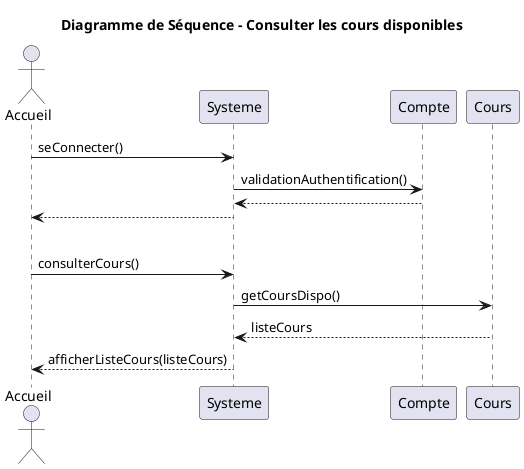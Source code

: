 @startuml
title Diagramme de Séquence - Consulter les cours disponibles
actor Accueil as Utilisateur
participant Systeme
participant Compte
participant Cours

'Connexion à un compte'
Utilisateur -> Systeme: seConnecter()
Systeme -> Compte: validationAuthentification()
return
Systeme --> Utilisateur

'Séparation'
|||

'Consulter les cours disponibles'
Utilisateur -> Systeme : consulterCours()
Systeme -> Cours : getCoursDispo()
Cours --> Systeme : listeCours
Systeme --> Utilisateur : afficherListeCours(listeCours)

@enduml